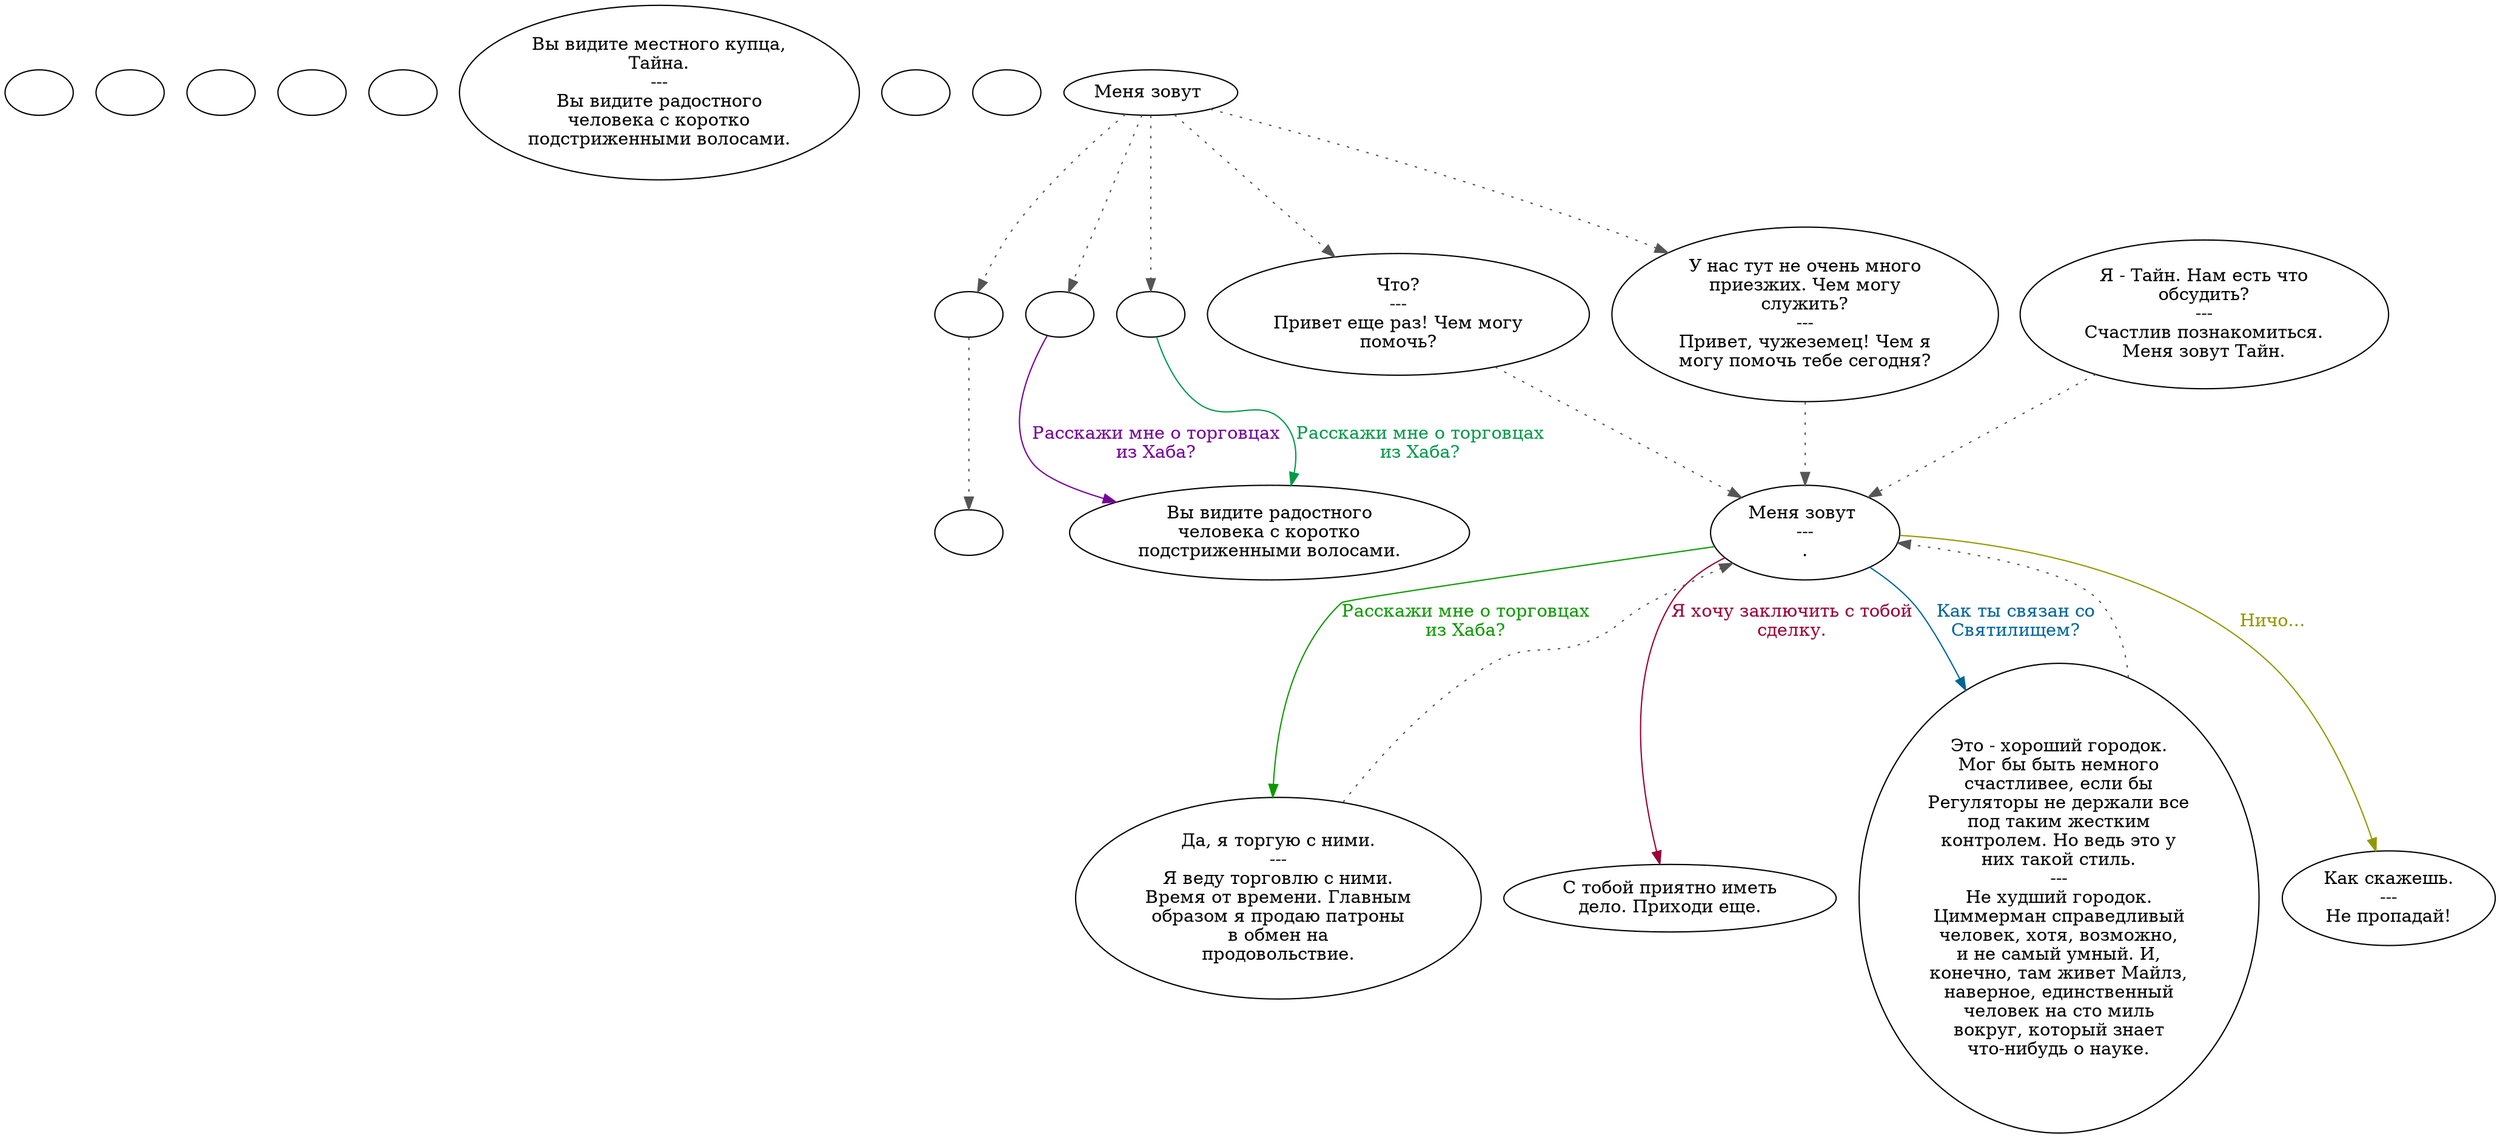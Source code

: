 digraph taylor {
  "start" [style=filled       fillcolor="#FFFFFF"       color="#000000"]
  "start" [label=""]
  "combat_p_proc" [style=filled       fillcolor="#FFFFFF"       color="#000000"]
  "combat_p_proc" [label=""]
  "critter_p_proc" [style=filled       fillcolor="#FFFFFF"       color="#000000"]
  "critter_p_proc" [label=""]
  "damage_p_proc" [style=filled       fillcolor="#FFFFFF"       color="#000000"]
  "damage_p_proc" [label=""]
  "destroy_p_proc" [style=filled       fillcolor="#FFFFFF"       color="#000000"]
  "destroy_p_proc" [label=""]
  "look_at_p_proc" [style=filled       fillcolor="#FFFFFF"       color="#000000"]
  "look_at_p_proc" [label="Вы видите местного купца,\nТайна.\n---\nВы видите радостного\nчеловека с коротко\nподстриженными волосами."]
  "pickup_p_proc" [style=filled       fillcolor="#FFFFFF"       color="#000000"]
  "pickup_p_proc" [label=""]
  "map_enter_p_proc" [style=filled       fillcolor="#FFFFFF"       color="#000000"]
  "map_enter_p_proc" [label=""]
  "talk_p_proc" [style=filled       fillcolor="#FFFFFF"       color="#000000"]
  "talk_p_proc" -> "get_reaction" [style=dotted color="#555555"]
  "talk_p_proc" -> "Tine_barter1" [style=dotted color="#555555"]
  "talk_p_proc" -> "Tine_barter2" [style=dotted color="#555555"]
  "talk_p_proc" -> "Tine07" [style=dotted color="#555555"]
  "talk_p_proc" -> "Tine01" [style=dotted color="#555555"]
  "talk_p_proc" [label="Меня зовут "]
  "Tine01" [style=filled       fillcolor="#FFFFFF"       color="#000000"]
  "Tine01" -> "Tine02" [style=dotted color="#555555"]
  "Tine01" [label="У нас тут не очень много\nприезжих. Чем могу\nслужить?\n---\nПривет, чужеземец! Чем я\nмогу помочь тебе сегодня?"]
  "Tine02" [style=filled       fillcolor="#FFFFFF"       color="#000000"]
  "Tine02" [label="Меня зовут \n---\n."]
  "Tine02" -> "Tine03" [label="Расскажи мне о торговцах\nиз Хаба?" color="#0B9900" fontcolor="#0B9900"]
  "Tine02" -> "Tine05" [label="Я хочу заключить с тобой\nсделку." color="#990037" fontcolor="#990037"]
  "Tine02" -> "Tine08" [label="Как ты связан со\nСвятилищем?" color="#006499" fontcolor="#006499"]
  "Tine02" -> "Tine06" [label="Ничо..." color="#919900" fontcolor="#919900"]
  "Tine03" [style=filled       fillcolor="#FFFFFF"       color="#000000"]
  "Tine03" -> "Tine02" [style=dotted color="#555555"]
  "Tine03" [label="Да, я торгую с ними.\n---\nЯ веду торговлю с ними.\nВремя от времени. Главным\nобразом я продаю патроны\nв обмен на\nпродовольствие."]
  "Tine04" [style=filled       fillcolor="#FFFFFF"       color="#000000"]
  "Tine04" -> "Tine02" [style=dotted color="#555555"]
  "Tine04" [label="Я - Тайн. Нам есть что\nобсудить?\n---\nСчастлив познакомиться.\nМеня зовут Тайн."]
  "Tine05" [style=filled       fillcolor="#FFFFFF"       color="#000000"]
  "Tine05" [label="С тобой приятно иметь\nдело. Приходи еще."]
  "Tine06" [style=filled       fillcolor="#FFFFFF"       color="#000000"]
  "Tine06" [label="Как скажешь.\n---\nНе пропадай!"]
  "Tine07" [style=filled       fillcolor="#FFFFFF"       color="#000000"]
  "Tine07" -> "Tine02" [style=dotted color="#555555"]
  "Tine07" [label="Что?\n---\nПривет еще раз! Чем могу\nпомочь?"]
  "Tine08" [style=filled       fillcolor="#FFFFFF"       color="#000000"]
  "Tine08" -> "Tine02" [style=dotted color="#555555"]
  "Tine08" [label="Это - хороший городок.\nМог бы быть немного\nсчастливее, если бы\nРегуляторы не держали все\nпод таким жестким\nконтролем. Но ведь это у\nних такой стиль.\n---\nНе худший городок.\nЦиммерман справедливый\nчеловек, хотя, возможно,\nи не самый умный. И,\nконечно, там живет Майлз,\nнаверное, единственный\nчеловек на сто миль\nвокруг, который знает\nчто-нибудь о науке."]
  "TineBarter" [style=filled       fillcolor="#FFFFFF"       color="#000000"]
  "TineBarter" [label="Вы видите радостного\nчеловека с коротко\nподстриженными волосами."]
  "Tine_barter1" [style=filled       fillcolor="#FFFFFF"       color="#000000"]
  "Tine_barter1" [label=""]
  "Tine_barter1" -> "TineBarter" [label="Расскажи мне о торговцах\nиз Хаба?" color="#750099" fontcolor="#750099"]
  "Tine_barter2" [style=filled       fillcolor="#FFFFFF"       color="#000000"]
  "Tine_barter2" [label=""]
  "Tine_barter2" -> "TineBarter" [label="Расскажи мне о торговцах\nиз Хаба?" color="#009948" fontcolor="#009948"]
  "get_reaction" [style=filled       fillcolor="#FFFFFF"       color="#000000"]
  "get_reaction" -> "ReactToLevel" [style=dotted color="#555555"]
  "get_reaction" [label=""]
  "ReactToLevel" [style=filled       fillcolor="#FFFFFF"       color="#000000"]
  "ReactToLevel" [label=""]
}